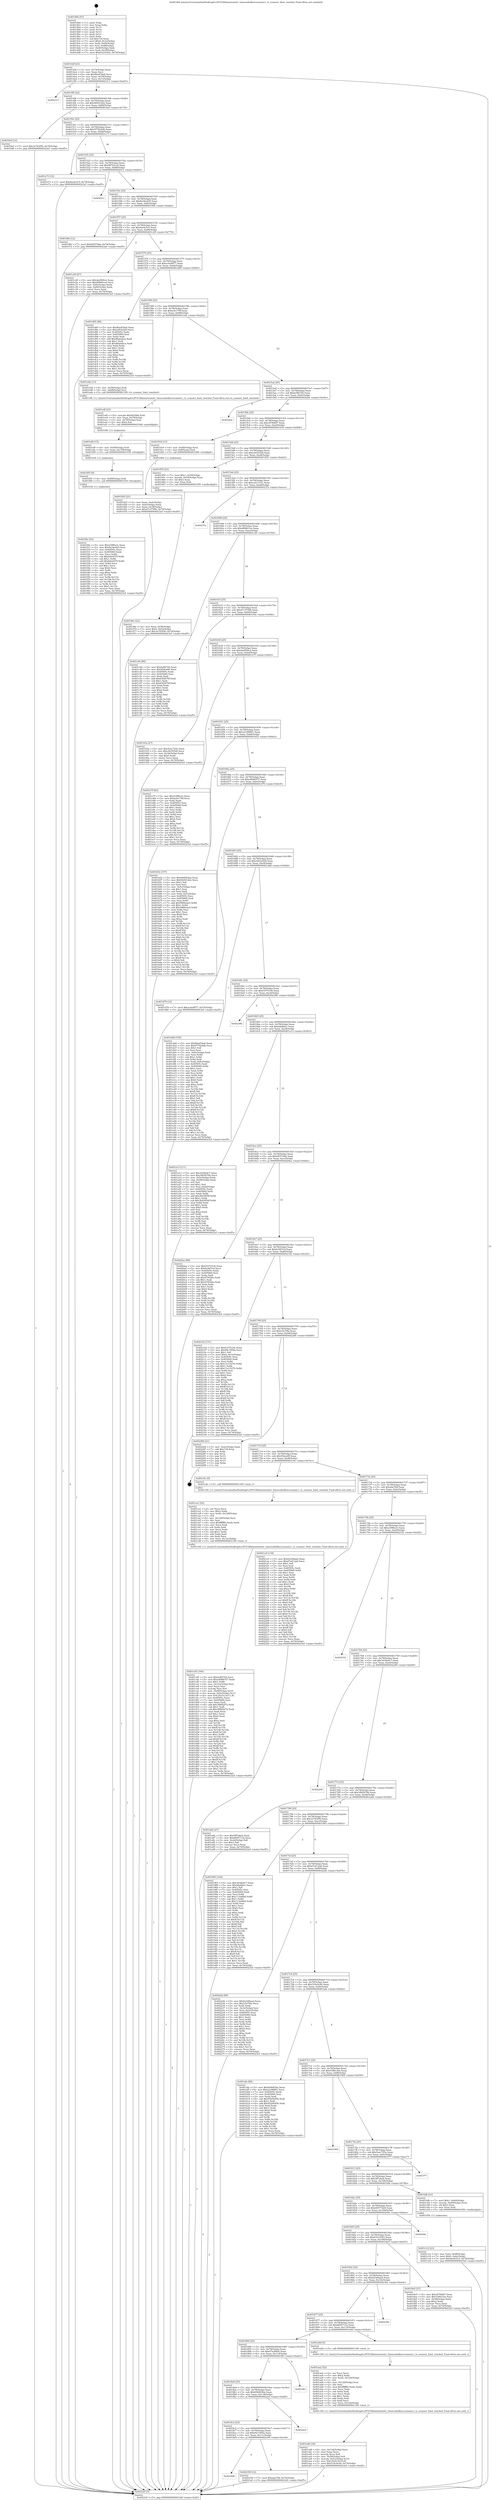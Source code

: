 digraph "0x4014b0" {
  label = "0x4014b0 (/mnt/c/Users/mathe/Desktop/tcc/POCII/binaries/extr_timescaledbsrcscanner.c_ts_scanner_limit_reached_Final-ollvm.out::main(0))"
  labelloc = "t"
  node[shape=record]

  Entry [label="",width=0.3,height=0.3,shape=circle,fillcolor=black,style=filled]
  "0x4014df" [label="{
     0x4014df [23]\l
     | [instrs]\l
     &nbsp;&nbsp;0x4014df \<+3\>: mov -0x74(%rbp),%eax\l
     &nbsp;&nbsp;0x4014e2 \<+2\>: mov %eax,%ecx\l
     &nbsp;&nbsp;0x4014e4 \<+6\>: sub $0x8ba454a6,%ecx\l
     &nbsp;&nbsp;0x4014ea \<+3\>: mov %eax,-0x78(%rbp)\l
     &nbsp;&nbsp;0x4014ed \<+3\>: mov %ecx,-0x7c(%rbp)\l
     &nbsp;&nbsp;0x4014f0 \<+6\>: je 0000000000402313 \<main+0xe63\>\l
  }"]
  "0x402313" [label="{
     0x402313\l
  }", style=dashed]
  "0x4014f6" [label="{
     0x4014f6 [22]\l
     | [instrs]\l
     &nbsp;&nbsp;0x4014f6 \<+5\>: jmp 00000000004014fb \<main+0x4b\>\l
     &nbsp;&nbsp;0x4014fb \<+3\>: mov -0x78(%rbp),%eax\l
     &nbsp;&nbsp;0x4014fe \<+5\>: sub $0x944912b2,%eax\l
     &nbsp;&nbsp;0x401503 \<+3\>: mov %eax,-0x80(%rbp)\l
     &nbsp;&nbsp;0x401506 \<+6\>: je 0000000000401bef \<main+0x73f\>\l
  }"]
  Exit [label="",width=0.3,height=0.3,shape=circle,fillcolor=black,style=filled,peripheries=2]
  "0x401bef" [label="{
     0x401bef [12]\l
     | [instrs]\l
     &nbsp;&nbsp;0x401bef \<+7\>: movl $0x3e783f56,-0x74(%rbp)\l
     &nbsp;&nbsp;0x401bf6 \<+5\>: jmp 00000000004023a5 \<main+0xef5\>\l
  }"]
  "0x40150c" [label="{
     0x40150c [25]\l
     | [instrs]\l
     &nbsp;&nbsp;0x40150c \<+5\>: jmp 0000000000401511 \<main+0x61\>\l
     &nbsp;&nbsp;0x401511 \<+3\>: mov -0x78(%rbp),%eax\l
     &nbsp;&nbsp;0x401514 \<+5\>: sub $0x977624db,%eax\l
     &nbsp;&nbsp;0x401519 \<+6\>: mov %eax,-0x84(%rbp)\l
     &nbsp;&nbsp;0x40151f \<+6\>: je 0000000000401e73 \<main+0x9c3\>\l
  }"]
  "0x4018db" [label="{
     0x4018db\l
  }", style=dashed]
  "0x401e73" [label="{
     0x401e73 [12]\l
     | [instrs]\l
     &nbsp;&nbsp;0x401e73 \<+7\>: movl $0x9ac8c5c5,-0x74(%rbp)\l
     &nbsp;&nbsp;0x401e7a \<+5\>: jmp 00000000004023a5 \<main+0xef5\>\l
  }"]
  "0x401525" [label="{
     0x401525 [25]\l
     | [instrs]\l
     &nbsp;&nbsp;0x401525 \<+5\>: jmp 000000000040152a \<main+0x7a\>\l
     &nbsp;&nbsp;0x40152a \<+3\>: mov -0x78(%rbp),%eax\l
     &nbsp;&nbsp;0x40152d \<+5\>: sub $0x98742cc9,%eax\l
     &nbsp;&nbsp;0x401532 \<+6\>: mov %eax,-0x88(%rbp)\l
     &nbsp;&nbsp;0x401538 \<+6\>: je 0000000000402013 \<main+0xb63\>\l
  }"]
  "0x402199" [label="{
     0x402199 [12]\l
     | [instrs]\l
     &nbsp;&nbsp;0x402199 \<+7\>: movl $0xaba7f4f,-0x74(%rbp)\l
     &nbsp;&nbsp;0x4021a0 \<+5\>: jmp 00000000004023a5 \<main+0xef5\>\l
  }"]
  "0x402013" [label="{
     0x402013\l
  }", style=dashed]
  "0x40153e" [label="{
     0x40153e [25]\l
     | [instrs]\l
     &nbsp;&nbsp;0x40153e \<+5\>: jmp 0000000000401543 \<main+0x93\>\l
     &nbsp;&nbsp;0x401543 \<+3\>: mov -0x78(%rbp),%eax\l
     &nbsp;&nbsp;0x401546 \<+5\>: sub $0x9a34e425,%eax\l
     &nbsp;&nbsp;0x40154b \<+6\>: mov %eax,-0x8c(%rbp)\l
     &nbsp;&nbsp;0x401551 \<+6\>: je 0000000000401f6b \<main+0xabb\>\l
  }"]
  "0x4018c2" [label="{
     0x4018c2 [25]\l
     | [instrs]\l
     &nbsp;&nbsp;0x4018c2 \<+5\>: jmp 00000000004018c7 \<main+0x417\>\l
     &nbsp;&nbsp;0x4018c7 \<+3\>: mov -0x78(%rbp),%eax\l
     &nbsp;&nbsp;0x4018ca \<+5\>: sub $0x69c7d56a,%eax\l
     &nbsp;&nbsp;0x4018cf \<+6\>: mov %eax,-0x11c(%rbp)\l
     &nbsp;&nbsp;0x4018d5 \<+6\>: je 0000000000402199 \<main+0xce9\>\l
  }"]
  "0x401f6b" [label="{
     0x401f6b [12]\l
     | [instrs]\l
     &nbsp;&nbsp;0x401f6b \<+7\>: movl $0xfd257dda,-0x74(%rbp)\l
     &nbsp;&nbsp;0x401f72 \<+5\>: jmp 00000000004023a5 \<main+0xef5\>\l
  }"]
  "0x401557" [label="{
     0x401557 [25]\l
     | [instrs]\l
     &nbsp;&nbsp;0x401557 \<+5\>: jmp 000000000040155c \<main+0xac\>\l
     &nbsp;&nbsp;0x40155c \<+3\>: mov -0x78(%rbp),%eax\l
     &nbsp;&nbsp;0x40155f \<+5\>: sub $0x9ac8c5c5,%eax\l
     &nbsp;&nbsp;0x401564 \<+6\>: mov %eax,-0x90(%rbp)\l
     &nbsp;&nbsp;0x40156a \<+6\>: je 0000000000401c29 \<main+0x779\>\l
  }"]
  "0x4022a5" [label="{
     0x4022a5\l
  }", style=dashed]
  "0x401c29" [label="{
     0x401c29 [27]\l
     | [instrs]\l
     &nbsp;&nbsp;0x401c29 \<+5\>: mov $0xdad569c2,%eax\l
     &nbsp;&nbsp;0x401c2e \<+5\>: mov $0xd69661ee,%ecx\l
     &nbsp;&nbsp;0x401c33 \<+3\>: mov -0x6c(%rbp),%edx\l
     &nbsp;&nbsp;0x401c36 \<+3\>: cmp -0x60(%rbp),%edx\l
     &nbsp;&nbsp;0x401c39 \<+3\>: cmovl %ecx,%eax\l
     &nbsp;&nbsp;0x401c3c \<+3\>: mov %eax,-0x74(%rbp)\l
     &nbsp;&nbsp;0x401c3f \<+5\>: jmp 00000000004023a5 \<main+0xef5\>\l
  }"]
  "0x401570" [label="{
     0x401570 [25]\l
     | [instrs]\l
     &nbsp;&nbsp;0x401570 \<+5\>: jmp 0000000000401575 \<main+0xc5\>\l
     &nbsp;&nbsp;0x401575 \<+3\>: mov -0x78(%rbp),%eax\l
     &nbsp;&nbsp;0x401578 \<+5\>: sub $0xac4a9977,%eax\l
     &nbsp;&nbsp;0x40157d \<+6\>: mov %eax,-0x94(%rbp)\l
     &nbsp;&nbsp;0x401583 \<+6\>: je 0000000000401d85 \<main+0x8d5\>\l
  }"]
  "0x4018a9" [label="{
     0x4018a9 [25]\l
     | [instrs]\l
     &nbsp;&nbsp;0x4018a9 \<+5\>: jmp 00000000004018ae \<main+0x3fe\>\l
     &nbsp;&nbsp;0x4018ae \<+3\>: mov -0x78(%rbp),%eax\l
     &nbsp;&nbsp;0x4018b1 \<+5\>: sub $0x694083ba,%eax\l
     &nbsp;&nbsp;0x4018b6 \<+6\>: mov %eax,-0x118(%rbp)\l
     &nbsp;&nbsp;0x4018bc \<+6\>: je 00000000004022a5 \<main+0xdf5\>\l
  }"]
  "0x401d85" [label="{
     0x401d85 [88]\l
     | [instrs]\l
     &nbsp;&nbsp;0x401d85 \<+5\>: mov $0x8ba454a6,%eax\l
     &nbsp;&nbsp;0x401d8a \<+5\>: mov $0xe943a529,%ecx\l
     &nbsp;&nbsp;0x401d8f \<+7\>: mov 0x40505c,%edx\l
     &nbsp;&nbsp;0x401d96 \<+7\>: mov 0x405060,%esi\l
     &nbsp;&nbsp;0x401d9d \<+2\>: mov %edx,%edi\l
     &nbsp;&nbsp;0x401d9f \<+6\>: add $0x86ababca,%edi\l
     &nbsp;&nbsp;0x401da5 \<+3\>: sub $0x1,%edi\l
     &nbsp;&nbsp;0x401da8 \<+6\>: sub $0x86ababca,%edi\l
     &nbsp;&nbsp;0x401dae \<+3\>: imul %edi,%edx\l
     &nbsp;&nbsp;0x401db1 \<+3\>: and $0x1,%edx\l
     &nbsp;&nbsp;0x401db4 \<+3\>: cmp $0x0,%edx\l
     &nbsp;&nbsp;0x401db7 \<+4\>: sete %r8b\l
     &nbsp;&nbsp;0x401dbb \<+3\>: cmp $0xa,%esi\l
     &nbsp;&nbsp;0x401dbe \<+4\>: setl %r9b\l
     &nbsp;&nbsp;0x401dc2 \<+3\>: mov %r8b,%r10b\l
     &nbsp;&nbsp;0x401dc5 \<+3\>: and %r9b,%r10b\l
     &nbsp;&nbsp;0x401dc8 \<+3\>: xor %r9b,%r8b\l
     &nbsp;&nbsp;0x401dcb \<+3\>: or %r8b,%r10b\l
     &nbsp;&nbsp;0x401dce \<+4\>: test $0x1,%r10b\l
     &nbsp;&nbsp;0x401dd2 \<+3\>: cmovne %ecx,%eax\l
     &nbsp;&nbsp;0x401dd5 \<+3\>: mov %eax,-0x74(%rbp)\l
     &nbsp;&nbsp;0x401dd8 \<+5\>: jmp 00000000004023a5 \<main+0xef5\>\l
  }"]
  "0x401589" [label="{
     0x401589 [25]\l
     | [instrs]\l
     &nbsp;&nbsp;0x401589 \<+5\>: jmp 000000000040158e \<main+0xde\>\l
     &nbsp;&nbsp;0x40158e \<+3\>: mov -0x78(%rbp),%eax\l
     &nbsp;&nbsp;0x401591 \<+5\>: sub $0xacfe178f,%eax\l
     &nbsp;&nbsp;0x401596 \<+6\>: mov %eax,-0x98(%rbp)\l
     &nbsp;&nbsp;0x40159c \<+6\>: je 0000000000401ed2 \<main+0xa22\>\l
  }"]
  "0x401f83" [label="{
     0x401f83\l
  }", style=dashed]
  "0x401ed2" [label="{
     0x401ed2 [13]\l
     | [instrs]\l
     &nbsp;&nbsp;0x401ed2 \<+4\>: mov -0x58(%rbp),%rdi\l
     &nbsp;&nbsp;0x401ed6 \<+4\>: mov -0x68(%rbp),%rsi\l
     &nbsp;&nbsp;0x401eda \<+5\>: call 00000000004013f0 \<ts_scanner_limit_reached\>\l
     | [calls]\l
     &nbsp;&nbsp;0x4013f0 \{1\} (/mnt/c/Users/mathe/Desktop/tcc/POCII/binaries/extr_timescaledbsrcscanner.c_ts_scanner_limit_reached_Final-ollvm.out::ts_scanner_limit_reached)\l
  }"]
  "0x4015a2" [label="{
     0x4015a2 [25]\l
     | [instrs]\l
     &nbsp;&nbsp;0x4015a2 \<+5\>: jmp 00000000004015a7 \<main+0xf7\>\l
     &nbsp;&nbsp;0x4015a7 \<+3\>: mov -0x78(%rbp),%eax\l
     &nbsp;&nbsp;0x4015aa \<+5\>: sub $0xbcff2744,%eax\l
     &nbsp;&nbsp;0x4015af \<+6\>: mov %eax,-0x9c(%rbp)\l
     &nbsp;&nbsp;0x4015b5 \<+6\>: je 00000000004022be \<main+0xe0e\>\l
  }"]
  "0x401f0e" [label="{
     0x401f0e [93]\l
     | [instrs]\l
     &nbsp;&nbsp;0x401f0e \<+5\>: mov $0x239f6a3c,%eax\l
     &nbsp;&nbsp;0x401f13 \<+5\>: mov $0x9a34e425,%esi\l
     &nbsp;&nbsp;0x401f18 \<+7\>: mov 0x40505c,%ecx\l
     &nbsp;&nbsp;0x401f1f \<+7\>: mov 0x405060,%edx\l
     &nbsp;&nbsp;0x401f26 \<+3\>: mov %ecx,%r8d\l
     &nbsp;&nbsp;0x401f29 \<+7\>: sub $0xfe6e057f,%r8d\l
     &nbsp;&nbsp;0x401f30 \<+4\>: sub $0x1,%r8d\l
     &nbsp;&nbsp;0x401f34 \<+7\>: add $0xfe6e057f,%r8d\l
     &nbsp;&nbsp;0x401f3b \<+4\>: imul %r8d,%ecx\l
     &nbsp;&nbsp;0x401f3f \<+3\>: and $0x1,%ecx\l
     &nbsp;&nbsp;0x401f42 \<+3\>: cmp $0x0,%ecx\l
     &nbsp;&nbsp;0x401f45 \<+4\>: sete %r9b\l
     &nbsp;&nbsp;0x401f49 \<+3\>: cmp $0xa,%edx\l
     &nbsp;&nbsp;0x401f4c \<+4\>: setl %r10b\l
     &nbsp;&nbsp;0x401f50 \<+3\>: mov %r9b,%r11b\l
     &nbsp;&nbsp;0x401f53 \<+3\>: and %r10b,%r11b\l
     &nbsp;&nbsp;0x401f56 \<+3\>: xor %r10b,%r9b\l
     &nbsp;&nbsp;0x401f59 \<+3\>: or %r9b,%r11b\l
     &nbsp;&nbsp;0x401f5c \<+4\>: test $0x1,%r11b\l
     &nbsp;&nbsp;0x401f60 \<+3\>: cmovne %esi,%eax\l
     &nbsp;&nbsp;0x401f63 \<+3\>: mov %eax,-0x74(%rbp)\l
     &nbsp;&nbsp;0x401f66 \<+5\>: jmp 00000000004023a5 \<main+0xef5\>\l
  }"]
  "0x4022be" [label="{
     0x4022be\l
  }", style=dashed]
  "0x4015bb" [label="{
     0x4015bb [25]\l
     | [instrs]\l
     &nbsp;&nbsp;0x4015bb \<+5\>: jmp 00000000004015c0 \<main+0x110\>\l
     &nbsp;&nbsp;0x4015c0 \<+3\>: mov -0x78(%rbp),%eax\l
     &nbsp;&nbsp;0x4015c3 \<+5\>: sub $0xc8784fd7,%eax\l
     &nbsp;&nbsp;0x4015c8 \<+6\>: mov %eax,-0xa0(%rbp)\l
     &nbsp;&nbsp;0x4015ce \<+6\>: je 0000000000401918 \<main+0x468\>\l
  }"]
  "0x401f05" [label="{
     0x401f05 [9]\l
     | [instrs]\l
     &nbsp;&nbsp;0x401f05 \<+4\>: mov -0x68(%rbp),%rdi\l
     &nbsp;&nbsp;0x401f09 \<+5\>: call 0000000000401030 \<free@plt\>\l
     | [calls]\l
     &nbsp;&nbsp;0x401030 \{1\} (unknown)\l
  }"]
  "0x401918" [label="{
     0x401918 [13]\l
     | [instrs]\l
     &nbsp;&nbsp;0x401918 \<+4\>: mov -0x48(%rbp),%rax\l
     &nbsp;&nbsp;0x40191c \<+4\>: mov 0x8(%rax),%rdi\l
     &nbsp;&nbsp;0x401920 \<+5\>: call 0000000000401060 \<atoi@plt\>\l
     | [calls]\l
     &nbsp;&nbsp;0x401060 \{1\} (unknown)\l
  }"]
  "0x4015d4" [label="{
     0x4015d4 [25]\l
     | [instrs]\l
     &nbsp;&nbsp;0x4015d4 \<+5\>: jmp 00000000004015d9 \<main+0x129\>\l
     &nbsp;&nbsp;0x4015d9 \<+3\>: mov -0x78(%rbp),%eax\l
     &nbsp;&nbsp;0x4015dc \<+5\>: sub $0xc9e55528,%eax\l
     &nbsp;&nbsp;0x4015e1 \<+6\>: mov %eax,-0xa4(%rbp)\l
     &nbsp;&nbsp;0x4015e7 \<+6\>: je 0000000000401955 \<main+0x4a5\>\l
  }"]
  "0x401ef6" [label="{
     0x401ef6 [15]\l
     | [instrs]\l
     &nbsp;&nbsp;0x401ef6 \<+4\>: mov -0x58(%rbp),%rdi\l
     &nbsp;&nbsp;0x401efa \<+6\>: mov %eax,-0x130(%rbp)\l
     &nbsp;&nbsp;0x401f00 \<+5\>: call 0000000000401030 \<free@plt\>\l
     | [calls]\l
     &nbsp;&nbsp;0x401030 \{1\} (unknown)\l
  }"]
  "0x401955" [label="{
     0x401955 [23]\l
     | [instrs]\l
     &nbsp;&nbsp;0x401955 \<+7\>: movl $0x1,-0x50(%rbp)\l
     &nbsp;&nbsp;0x40195c \<+4\>: movslq -0x50(%rbp),%rax\l
     &nbsp;&nbsp;0x401960 \<+4\>: shl $0x3,%rax\l
     &nbsp;&nbsp;0x401964 \<+3\>: mov %rax,%rdi\l
     &nbsp;&nbsp;0x401967 \<+5\>: call 0000000000401050 \<malloc@plt\>\l
     | [calls]\l
     &nbsp;&nbsp;0x401050 \{1\} (unknown)\l
  }"]
  "0x4015ed" [label="{
     0x4015ed [25]\l
     | [instrs]\l
     &nbsp;&nbsp;0x4015ed \<+5\>: jmp 00000000004015f2 \<main+0x142\>\l
     &nbsp;&nbsp;0x4015f2 \<+3\>: mov -0x78(%rbp),%eax\l
     &nbsp;&nbsp;0x4015f5 \<+5\>: sub $0xca413121,%eax\l
     &nbsp;&nbsp;0x4015fa \<+6\>: mov %eax,-0xa8(%rbp)\l
     &nbsp;&nbsp;0x401600 \<+6\>: je 000000000040237a \<main+0xeca\>\l
  }"]
  "0x401edf" [label="{
     0x401edf [23]\l
     | [instrs]\l
     &nbsp;&nbsp;0x401edf \<+10\>: movabs $0x4030b6,%rdi\l
     &nbsp;&nbsp;0x401ee9 \<+3\>: mov %eax,-0x70(%rbp)\l
     &nbsp;&nbsp;0x401eec \<+3\>: mov -0x70(%rbp),%esi\l
     &nbsp;&nbsp;0x401eef \<+2\>: mov $0x0,%al\l
     &nbsp;&nbsp;0x401ef1 \<+5\>: call 0000000000401040 \<printf@plt\>\l
     | [calls]\l
     &nbsp;&nbsp;0x401040 \{1\} (unknown)\l
  }"]
  "0x40237a" [label="{
     0x40237a\l
  }", style=dashed]
  "0x401606" [label="{
     0x401606 [25]\l
     | [instrs]\l
     &nbsp;&nbsp;0x401606 \<+5\>: jmp 000000000040160b \<main+0x15b\>\l
     &nbsp;&nbsp;0x40160b \<+3\>: mov -0x78(%rbp),%eax\l
     &nbsp;&nbsp;0x40160e \<+5\>: sub $0xd69661ee,%eax\l
     &nbsp;&nbsp;0x401613 \<+6\>: mov %eax,-0xac(%rbp)\l
     &nbsp;&nbsp;0x401619 \<+6\>: je 0000000000401c44 \<main+0x794\>\l
  }"]
  "0x401cd5" [label="{
     0x401cd5 [164]\l
     | [instrs]\l
     &nbsp;&nbsp;0x401cd5 \<+5\>: mov $0xbcff2744,%ecx\l
     &nbsp;&nbsp;0x401cda \<+5\>: mov $0xe4b88357,%edx\l
     &nbsp;&nbsp;0x401cdf \<+3\>: mov $0x1,%r8b\l
     &nbsp;&nbsp;0x401ce2 \<+6\>: mov -0x12c(%rbp),%esi\l
     &nbsp;&nbsp;0x401ce8 \<+3\>: imul %eax,%esi\l
     &nbsp;&nbsp;0x401ceb \<+3\>: movslq %esi,%r9\l
     &nbsp;&nbsp;0x401cee \<+4\>: mov -0x68(%rbp),%r10\l
     &nbsp;&nbsp;0x401cf2 \<+4\>: movslq -0x6c(%rbp),%r11\l
     &nbsp;&nbsp;0x401cf6 \<+4\>: mov %r9,(%r10,%r11,8)\l
     &nbsp;&nbsp;0x401cfa \<+7\>: mov 0x40505c,%eax\l
     &nbsp;&nbsp;0x401d01 \<+7\>: mov 0x405060,%esi\l
     &nbsp;&nbsp;0x401d08 \<+2\>: mov %eax,%edi\l
     &nbsp;&nbsp;0x401d0a \<+6\>: add $0x39802d72,%edi\l
     &nbsp;&nbsp;0x401d10 \<+3\>: sub $0x1,%edi\l
     &nbsp;&nbsp;0x401d13 \<+6\>: sub $0x39802d72,%edi\l
     &nbsp;&nbsp;0x401d19 \<+3\>: imul %edi,%eax\l
     &nbsp;&nbsp;0x401d1c \<+3\>: and $0x1,%eax\l
     &nbsp;&nbsp;0x401d1f \<+3\>: cmp $0x0,%eax\l
     &nbsp;&nbsp;0x401d22 \<+3\>: sete %bl\l
     &nbsp;&nbsp;0x401d25 \<+3\>: cmp $0xa,%esi\l
     &nbsp;&nbsp;0x401d28 \<+4\>: setl %r14b\l
     &nbsp;&nbsp;0x401d2c \<+3\>: mov %bl,%r15b\l
     &nbsp;&nbsp;0x401d2f \<+4\>: xor $0xff,%r15b\l
     &nbsp;&nbsp;0x401d33 \<+3\>: mov %r14b,%r12b\l
     &nbsp;&nbsp;0x401d36 \<+4\>: xor $0xff,%r12b\l
     &nbsp;&nbsp;0x401d3a \<+4\>: xor $0x1,%r8b\l
     &nbsp;&nbsp;0x401d3e \<+3\>: mov %r15b,%r13b\l
     &nbsp;&nbsp;0x401d41 \<+4\>: and $0xff,%r13b\l
     &nbsp;&nbsp;0x401d45 \<+3\>: and %r8b,%bl\l
     &nbsp;&nbsp;0x401d48 \<+3\>: mov %r12b,%al\l
     &nbsp;&nbsp;0x401d4b \<+2\>: and $0xff,%al\l
     &nbsp;&nbsp;0x401d4d \<+3\>: and %r8b,%r14b\l
     &nbsp;&nbsp;0x401d50 \<+3\>: or %bl,%r13b\l
     &nbsp;&nbsp;0x401d53 \<+3\>: or %r14b,%al\l
     &nbsp;&nbsp;0x401d56 \<+3\>: xor %al,%r13b\l
     &nbsp;&nbsp;0x401d59 \<+3\>: or %r12b,%r15b\l
     &nbsp;&nbsp;0x401d5c \<+4\>: xor $0xff,%r15b\l
     &nbsp;&nbsp;0x401d60 \<+4\>: or $0x1,%r8b\l
     &nbsp;&nbsp;0x401d64 \<+3\>: and %r8b,%r15b\l
     &nbsp;&nbsp;0x401d67 \<+3\>: or %r15b,%r13b\l
     &nbsp;&nbsp;0x401d6a \<+4\>: test $0x1,%r13b\l
     &nbsp;&nbsp;0x401d6e \<+3\>: cmovne %edx,%ecx\l
     &nbsp;&nbsp;0x401d71 \<+3\>: mov %ecx,-0x74(%rbp)\l
     &nbsp;&nbsp;0x401d74 \<+5\>: jmp 00000000004023a5 \<main+0xef5\>\l
  }"]
  "0x401c44" [label="{
     0x401c44 [88]\l
     | [instrs]\l
     &nbsp;&nbsp;0x401c44 \<+5\>: mov $0xbcff2744,%eax\l
     &nbsp;&nbsp;0x401c49 \<+5\>: mov $0x95dca90,%ecx\l
     &nbsp;&nbsp;0x401c4e \<+7\>: mov 0x40505c,%edx\l
     &nbsp;&nbsp;0x401c55 \<+7\>: mov 0x405060,%esi\l
     &nbsp;&nbsp;0x401c5c \<+2\>: mov %edx,%edi\l
     &nbsp;&nbsp;0x401c5e \<+6\>: add $0x63f2870f,%edi\l
     &nbsp;&nbsp;0x401c64 \<+3\>: sub $0x1,%edi\l
     &nbsp;&nbsp;0x401c67 \<+6\>: sub $0x63f2870f,%edi\l
     &nbsp;&nbsp;0x401c6d \<+3\>: imul %edi,%edx\l
     &nbsp;&nbsp;0x401c70 \<+3\>: and $0x1,%edx\l
     &nbsp;&nbsp;0x401c73 \<+3\>: cmp $0x0,%edx\l
     &nbsp;&nbsp;0x401c76 \<+4\>: sete %r8b\l
     &nbsp;&nbsp;0x401c7a \<+3\>: cmp $0xa,%esi\l
     &nbsp;&nbsp;0x401c7d \<+4\>: setl %r9b\l
     &nbsp;&nbsp;0x401c81 \<+3\>: mov %r8b,%r10b\l
     &nbsp;&nbsp;0x401c84 \<+3\>: and %r9b,%r10b\l
     &nbsp;&nbsp;0x401c87 \<+3\>: xor %r9b,%r8b\l
     &nbsp;&nbsp;0x401c8a \<+3\>: or %r8b,%r10b\l
     &nbsp;&nbsp;0x401c8d \<+4\>: test $0x1,%r10b\l
     &nbsp;&nbsp;0x401c91 \<+3\>: cmovne %ecx,%eax\l
     &nbsp;&nbsp;0x401c94 \<+3\>: mov %eax,-0x74(%rbp)\l
     &nbsp;&nbsp;0x401c97 \<+5\>: jmp 00000000004023a5 \<main+0xef5\>\l
  }"]
  "0x40161f" [label="{
     0x40161f [25]\l
     | [instrs]\l
     &nbsp;&nbsp;0x40161f \<+5\>: jmp 0000000000401624 \<main+0x174\>\l
     &nbsp;&nbsp;0x401624 \<+3\>: mov -0x78(%rbp),%eax\l
     &nbsp;&nbsp;0x401627 \<+5\>: sub $0xd7c37586,%eax\l
     &nbsp;&nbsp;0x40162c \<+6\>: mov %eax,-0xb0(%rbp)\l
     &nbsp;&nbsp;0x401632 \<+6\>: je 000000000040193a \<main+0x48a\>\l
  }"]
  "0x401ca1" [label="{
     0x401ca1 [52]\l
     | [instrs]\l
     &nbsp;&nbsp;0x401ca1 \<+2\>: xor %ecx,%ecx\l
     &nbsp;&nbsp;0x401ca3 \<+5\>: mov $0x2,%edx\l
     &nbsp;&nbsp;0x401ca8 \<+6\>: mov %edx,-0x128(%rbp)\l
     &nbsp;&nbsp;0x401cae \<+1\>: cltd\l
     &nbsp;&nbsp;0x401caf \<+6\>: mov -0x128(%rbp),%esi\l
     &nbsp;&nbsp;0x401cb5 \<+2\>: idiv %esi\l
     &nbsp;&nbsp;0x401cb7 \<+6\>: imul $0xfffffffe,%edx,%edx\l
     &nbsp;&nbsp;0x401cbd \<+2\>: mov %ecx,%edi\l
     &nbsp;&nbsp;0x401cbf \<+2\>: sub %edx,%edi\l
     &nbsp;&nbsp;0x401cc1 \<+2\>: mov %ecx,%edx\l
     &nbsp;&nbsp;0x401cc3 \<+3\>: sub $0x1,%edx\l
     &nbsp;&nbsp;0x401cc6 \<+2\>: add %edx,%edi\l
     &nbsp;&nbsp;0x401cc8 \<+2\>: sub %edi,%ecx\l
     &nbsp;&nbsp;0x401cca \<+6\>: mov %ecx,-0x12c(%rbp)\l
     &nbsp;&nbsp;0x401cd0 \<+5\>: call 0000000000401160 \<next_i\>\l
     | [calls]\l
     &nbsp;&nbsp;0x401160 \{1\} (/mnt/c/Users/mathe/Desktop/tcc/POCII/binaries/extr_timescaledbsrcscanner.c_ts_scanner_limit_reached_Final-ollvm.out::next_i)\l
  }"]
  "0x40193a" [label="{
     0x40193a [27]\l
     | [instrs]\l
     &nbsp;&nbsp;0x40193a \<+5\>: mov $0x5eec725e,%eax\l
     &nbsp;&nbsp;0x40193f \<+5\>: mov $0xc9e55528,%ecx\l
     &nbsp;&nbsp;0x401944 \<+3\>: mov -0x34(%rbp),%edx\l
     &nbsp;&nbsp;0x401947 \<+3\>: cmp $0x0,%edx\l
     &nbsp;&nbsp;0x40194a \<+3\>: cmove %ecx,%eax\l
     &nbsp;&nbsp;0x40194d \<+3\>: mov %eax,-0x74(%rbp)\l
     &nbsp;&nbsp;0x401950 \<+5\>: jmp 00000000004023a5 \<main+0xef5\>\l
  }"]
  "0x401638" [label="{
     0x401638 [25]\l
     | [instrs]\l
     &nbsp;&nbsp;0x401638 \<+5\>: jmp 000000000040163d \<main+0x18d\>\l
     &nbsp;&nbsp;0x40163d \<+3\>: mov -0x78(%rbp),%eax\l
     &nbsp;&nbsp;0x401640 \<+5\>: sub $0xdad569c2,%eax\l
     &nbsp;&nbsp;0x401645 \<+6\>: mov %eax,-0xb4(%rbp)\l
     &nbsp;&nbsp;0x40164b \<+6\>: je 0000000000401e7f \<main+0x9cf\>\l
  }"]
  "0x401c12" [label="{
     0x401c12 [23]\l
     | [instrs]\l
     &nbsp;&nbsp;0x401c12 \<+4\>: mov %rax,-0x68(%rbp)\l
     &nbsp;&nbsp;0x401c16 \<+7\>: movl $0x0,-0x6c(%rbp)\l
     &nbsp;&nbsp;0x401c1d \<+7\>: movl $0x9ac8c5c5,-0x74(%rbp)\l
     &nbsp;&nbsp;0x401c24 \<+5\>: jmp 00000000004023a5 \<main+0xef5\>\l
  }"]
  "0x401e7f" [label="{
     0x401e7f [83]\l
     | [instrs]\l
     &nbsp;&nbsp;0x401e7f \<+5\>: mov $0x239f6a3c,%eax\l
     &nbsp;&nbsp;0x401e84 \<+5\>: mov $0xacfe178f,%ecx\l
     &nbsp;&nbsp;0x401e89 \<+2\>: xor %edx,%edx\l
     &nbsp;&nbsp;0x401e8b \<+7\>: mov 0x40505c,%esi\l
     &nbsp;&nbsp;0x401e92 \<+7\>: mov 0x405060,%edi\l
     &nbsp;&nbsp;0x401e99 \<+3\>: sub $0x1,%edx\l
     &nbsp;&nbsp;0x401e9c \<+3\>: mov %esi,%r8d\l
     &nbsp;&nbsp;0x401e9f \<+3\>: add %edx,%r8d\l
     &nbsp;&nbsp;0x401ea2 \<+4\>: imul %r8d,%esi\l
     &nbsp;&nbsp;0x401ea6 \<+3\>: and $0x1,%esi\l
     &nbsp;&nbsp;0x401ea9 \<+3\>: cmp $0x0,%esi\l
     &nbsp;&nbsp;0x401eac \<+4\>: sete %r9b\l
     &nbsp;&nbsp;0x401eb0 \<+3\>: cmp $0xa,%edi\l
     &nbsp;&nbsp;0x401eb3 \<+4\>: setl %r10b\l
     &nbsp;&nbsp;0x401eb7 \<+3\>: mov %r9b,%r11b\l
     &nbsp;&nbsp;0x401eba \<+3\>: and %r10b,%r11b\l
     &nbsp;&nbsp;0x401ebd \<+3\>: xor %r10b,%r9b\l
     &nbsp;&nbsp;0x401ec0 \<+3\>: or %r9b,%r11b\l
     &nbsp;&nbsp;0x401ec3 \<+4\>: test $0x1,%r11b\l
     &nbsp;&nbsp;0x401ec7 \<+3\>: cmovne %ecx,%eax\l
     &nbsp;&nbsp;0x401eca \<+3\>: mov %eax,-0x74(%rbp)\l
     &nbsp;&nbsp;0x401ecd \<+5\>: jmp 00000000004023a5 \<main+0xef5\>\l
  }"]
  "0x401651" [label="{
     0x401651 [25]\l
     | [instrs]\l
     &nbsp;&nbsp;0x401651 \<+5\>: jmp 0000000000401656 \<main+0x1a6\>\l
     &nbsp;&nbsp;0x401656 \<+3\>: mov -0x78(%rbp),%eax\l
     &nbsp;&nbsp;0x401659 \<+5\>: sub $0xe2188801,%eax\l
     &nbsp;&nbsp;0x40165e \<+6\>: mov %eax,-0xb8(%rbp)\l
     &nbsp;&nbsp;0x401664 \<+6\>: je 0000000000401b52 \<main+0x6a2\>\l
  }"]
  "0x401ad6" [label="{
     0x401ad6 [36]\l
     | [instrs]\l
     &nbsp;&nbsp;0x401ad6 \<+6\>: mov -0x124(%rbp),%ecx\l
     &nbsp;&nbsp;0x401adc \<+3\>: imul %eax,%ecx\l
     &nbsp;&nbsp;0x401adf \<+3\>: movslq %ecx,%r8\l
     &nbsp;&nbsp;0x401ae2 \<+4\>: mov -0x58(%rbp),%r9\l
     &nbsp;&nbsp;0x401ae6 \<+4\>: movslq -0x5c(%rbp),%r10\l
     &nbsp;&nbsp;0x401aea \<+4\>: mov %r8,(%r9,%r10,8)\l
     &nbsp;&nbsp;0x401aee \<+7\>: movl $0x518c9c90,-0x74(%rbp)\l
     &nbsp;&nbsp;0x401af5 \<+5\>: jmp 00000000004023a5 \<main+0xef5\>\l
  }"]
  "0x401b52" [label="{
     0x401b52 [157]\l
     | [instrs]\l
     &nbsp;&nbsp;0x401b52 \<+5\>: mov $0x694083ba,%eax\l
     &nbsp;&nbsp;0x401b57 \<+5\>: mov $0x944912b2,%ecx\l
     &nbsp;&nbsp;0x401b5c \<+2\>: mov $0x1,%dl\l
     &nbsp;&nbsp;0x401b5e \<+2\>: xor %esi,%esi\l
     &nbsp;&nbsp;0x401b60 \<+3\>: mov -0x5c(%rbp),%edi\l
     &nbsp;&nbsp;0x401b63 \<+3\>: sub $0x1,%esi\l
     &nbsp;&nbsp;0x401b66 \<+2\>: sub %esi,%edi\l
     &nbsp;&nbsp;0x401b68 \<+3\>: mov %edi,-0x5c(%rbp)\l
     &nbsp;&nbsp;0x401b6b \<+7\>: mov 0x40505c,%esi\l
     &nbsp;&nbsp;0x401b72 \<+7\>: mov 0x405060,%edi\l
     &nbsp;&nbsp;0x401b79 \<+3\>: mov %esi,%r8d\l
     &nbsp;&nbsp;0x401b7c \<+7\>: add $0x9986eae5,%r8d\l
     &nbsp;&nbsp;0x401b83 \<+4\>: sub $0x1,%r8d\l
     &nbsp;&nbsp;0x401b87 \<+7\>: sub $0x9986eae5,%r8d\l
     &nbsp;&nbsp;0x401b8e \<+4\>: imul %r8d,%esi\l
     &nbsp;&nbsp;0x401b92 \<+3\>: and $0x1,%esi\l
     &nbsp;&nbsp;0x401b95 \<+3\>: cmp $0x0,%esi\l
     &nbsp;&nbsp;0x401b98 \<+4\>: sete %r9b\l
     &nbsp;&nbsp;0x401b9c \<+3\>: cmp $0xa,%edi\l
     &nbsp;&nbsp;0x401b9f \<+4\>: setl %r10b\l
     &nbsp;&nbsp;0x401ba3 \<+3\>: mov %r9b,%r11b\l
     &nbsp;&nbsp;0x401ba6 \<+4\>: xor $0xff,%r11b\l
     &nbsp;&nbsp;0x401baa \<+3\>: mov %r10b,%bl\l
     &nbsp;&nbsp;0x401bad \<+3\>: xor $0xff,%bl\l
     &nbsp;&nbsp;0x401bb0 \<+3\>: xor $0x0,%dl\l
     &nbsp;&nbsp;0x401bb3 \<+3\>: mov %r11b,%r14b\l
     &nbsp;&nbsp;0x401bb6 \<+4\>: and $0x0,%r14b\l
     &nbsp;&nbsp;0x401bba \<+3\>: and %dl,%r9b\l
     &nbsp;&nbsp;0x401bbd \<+3\>: mov %bl,%r15b\l
     &nbsp;&nbsp;0x401bc0 \<+4\>: and $0x0,%r15b\l
     &nbsp;&nbsp;0x401bc4 \<+3\>: and %dl,%r10b\l
     &nbsp;&nbsp;0x401bc7 \<+3\>: or %r9b,%r14b\l
     &nbsp;&nbsp;0x401bca \<+3\>: or %r10b,%r15b\l
     &nbsp;&nbsp;0x401bcd \<+3\>: xor %r15b,%r14b\l
     &nbsp;&nbsp;0x401bd0 \<+3\>: or %bl,%r11b\l
     &nbsp;&nbsp;0x401bd3 \<+4\>: xor $0xff,%r11b\l
     &nbsp;&nbsp;0x401bd7 \<+3\>: or $0x0,%dl\l
     &nbsp;&nbsp;0x401bda \<+3\>: and %dl,%r11b\l
     &nbsp;&nbsp;0x401bdd \<+3\>: or %r11b,%r14b\l
     &nbsp;&nbsp;0x401be0 \<+4\>: test $0x1,%r14b\l
     &nbsp;&nbsp;0x401be4 \<+3\>: cmovne %ecx,%eax\l
     &nbsp;&nbsp;0x401be7 \<+3\>: mov %eax,-0x74(%rbp)\l
     &nbsp;&nbsp;0x401bea \<+5\>: jmp 00000000004023a5 \<main+0xef5\>\l
  }"]
  "0x40166a" [label="{
     0x40166a [25]\l
     | [instrs]\l
     &nbsp;&nbsp;0x40166a \<+5\>: jmp 000000000040166f \<main+0x1bf\>\l
     &nbsp;&nbsp;0x40166f \<+3\>: mov -0x78(%rbp),%eax\l
     &nbsp;&nbsp;0x401672 \<+5\>: sub $0xe4b88357,%eax\l
     &nbsp;&nbsp;0x401677 \<+6\>: mov %eax,-0xbc(%rbp)\l
     &nbsp;&nbsp;0x40167d \<+6\>: je 0000000000401d79 \<main+0x8c9\>\l
  }"]
  "0x401aa2" [label="{
     0x401aa2 [52]\l
     | [instrs]\l
     &nbsp;&nbsp;0x401aa2 \<+2\>: xor %ecx,%ecx\l
     &nbsp;&nbsp;0x401aa4 \<+5\>: mov $0x2,%edx\l
     &nbsp;&nbsp;0x401aa9 \<+6\>: mov %edx,-0x120(%rbp)\l
     &nbsp;&nbsp;0x401aaf \<+1\>: cltd\l
     &nbsp;&nbsp;0x401ab0 \<+6\>: mov -0x120(%rbp),%esi\l
     &nbsp;&nbsp;0x401ab6 \<+2\>: idiv %esi\l
     &nbsp;&nbsp;0x401ab8 \<+6\>: imul $0xfffffffe,%edx,%edx\l
     &nbsp;&nbsp;0x401abe \<+2\>: mov %ecx,%edi\l
     &nbsp;&nbsp;0x401ac0 \<+2\>: sub %edx,%edi\l
     &nbsp;&nbsp;0x401ac2 \<+2\>: mov %ecx,%edx\l
     &nbsp;&nbsp;0x401ac4 \<+3\>: sub $0x1,%edx\l
     &nbsp;&nbsp;0x401ac7 \<+2\>: add %edx,%edi\l
     &nbsp;&nbsp;0x401ac9 \<+2\>: sub %edi,%ecx\l
     &nbsp;&nbsp;0x401acb \<+6\>: mov %ecx,-0x124(%rbp)\l
     &nbsp;&nbsp;0x401ad1 \<+5\>: call 0000000000401160 \<next_i\>\l
     | [calls]\l
     &nbsp;&nbsp;0x401160 \{1\} (/mnt/c/Users/mathe/Desktop/tcc/POCII/binaries/extr_timescaledbsrcscanner.c_ts_scanner_limit_reached_Final-ollvm.out::next_i)\l
  }"]
  "0x401d79" [label="{
     0x401d79 [12]\l
     | [instrs]\l
     &nbsp;&nbsp;0x401d79 \<+7\>: movl $0xac4a9977,-0x74(%rbp)\l
     &nbsp;&nbsp;0x401d80 \<+5\>: jmp 00000000004023a5 \<main+0xef5\>\l
  }"]
  "0x401683" [label="{
     0x401683 [25]\l
     | [instrs]\l
     &nbsp;&nbsp;0x401683 \<+5\>: jmp 0000000000401688 \<main+0x1d8\>\l
     &nbsp;&nbsp;0x401688 \<+3\>: mov -0x78(%rbp),%eax\l
     &nbsp;&nbsp;0x40168b \<+5\>: sub $0xe943a529,%eax\l
     &nbsp;&nbsp;0x401690 \<+6\>: mov %eax,-0xc0(%rbp)\l
     &nbsp;&nbsp;0x401696 \<+6\>: je 0000000000401ddd \<main+0x92d\>\l
  }"]
  "0x401890" [label="{
     0x401890 [25]\l
     | [instrs]\l
     &nbsp;&nbsp;0x401890 \<+5\>: jmp 0000000000401895 \<main+0x3e5\>\l
     &nbsp;&nbsp;0x401895 \<+3\>: mov -0x78(%rbp),%eax\l
     &nbsp;&nbsp;0x401898 \<+5\>: sub $0x67ac88e6,%eax\l
     &nbsp;&nbsp;0x40189d \<+6\>: mov %eax,-0x114(%rbp)\l
     &nbsp;&nbsp;0x4018a3 \<+6\>: je 0000000000401f83 \<main+0xad3\>\l
  }"]
  "0x401ddd" [label="{
     0x401ddd [150]\l
     | [instrs]\l
     &nbsp;&nbsp;0x401ddd \<+5\>: mov $0x8ba454a6,%eax\l
     &nbsp;&nbsp;0x401de2 \<+5\>: mov $0x977624db,%ecx\l
     &nbsp;&nbsp;0x401de7 \<+2\>: mov $0x1,%dl\l
     &nbsp;&nbsp;0x401de9 \<+2\>: xor %esi,%esi\l
     &nbsp;&nbsp;0x401deb \<+3\>: mov -0x6c(%rbp),%edi\l
     &nbsp;&nbsp;0x401dee \<+3\>: mov %esi,%r8d\l
     &nbsp;&nbsp;0x401df1 \<+4\>: sub $0x1,%r8d\l
     &nbsp;&nbsp;0x401df5 \<+3\>: sub %r8d,%edi\l
     &nbsp;&nbsp;0x401df8 \<+3\>: mov %edi,-0x6c(%rbp)\l
     &nbsp;&nbsp;0x401dfb \<+7\>: mov 0x40505c,%edi\l
     &nbsp;&nbsp;0x401e02 \<+8\>: mov 0x405060,%r8d\l
     &nbsp;&nbsp;0x401e0a \<+3\>: sub $0x1,%esi\l
     &nbsp;&nbsp;0x401e0d \<+3\>: mov %edi,%r9d\l
     &nbsp;&nbsp;0x401e10 \<+3\>: add %esi,%r9d\l
     &nbsp;&nbsp;0x401e13 \<+4\>: imul %r9d,%edi\l
     &nbsp;&nbsp;0x401e17 \<+3\>: and $0x1,%edi\l
     &nbsp;&nbsp;0x401e1a \<+3\>: cmp $0x0,%edi\l
     &nbsp;&nbsp;0x401e1d \<+4\>: sete %r10b\l
     &nbsp;&nbsp;0x401e21 \<+4\>: cmp $0xa,%r8d\l
     &nbsp;&nbsp;0x401e25 \<+4\>: setl %r11b\l
     &nbsp;&nbsp;0x401e29 \<+3\>: mov %r10b,%bl\l
     &nbsp;&nbsp;0x401e2c \<+3\>: xor $0xff,%bl\l
     &nbsp;&nbsp;0x401e2f \<+3\>: mov %r11b,%r14b\l
     &nbsp;&nbsp;0x401e32 \<+4\>: xor $0xff,%r14b\l
     &nbsp;&nbsp;0x401e36 \<+3\>: xor $0x1,%dl\l
     &nbsp;&nbsp;0x401e39 \<+3\>: mov %bl,%r15b\l
     &nbsp;&nbsp;0x401e3c \<+4\>: and $0xff,%r15b\l
     &nbsp;&nbsp;0x401e40 \<+3\>: and %dl,%r10b\l
     &nbsp;&nbsp;0x401e43 \<+3\>: mov %r14b,%r12b\l
     &nbsp;&nbsp;0x401e46 \<+4\>: and $0xff,%r12b\l
     &nbsp;&nbsp;0x401e4a \<+3\>: and %dl,%r11b\l
     &nbsp;&nbsp;0x401e4d \<+3\>: or %r10b,%r15b\l
     &nbsp;&nbsp;0x401e50 \<+3\>: or %r11b,%r12b\l
     &nbsp;&nbsp;0x401e53 \<+3\>: xor %r12b,%r15b\l
     &nbsp;&nbsp;0x401e56 \<+3\>: or %r14b,%bl\l
     &nbsp;&nbsp;0x401e59 \<+3\>: xor $0xff,%bl\l
     &nbsp;&nbsp;0x401e5c \<+3\>: or $0x1,%dl\l
     &nbsp;&nbsp;0x401e5f \<+2\>: and %dl,%bl\l
     &nbsp;&nbsp;0x401e61 \<+3\>: or %bl,%r15b\l
     &nbsp;&nbsp;0x401e64 \<+4\>: test $0x1,%r15b\l
     &nbsp;&nbsp;0x401e68 \<+3\>: cmovne %ecx,%eax\l
     &nbsp;&nbsp;0x401e6b \<+3\>: mov %eax,-0x74(%rbp)\l
     &nbsp;&nbsp;0x401e6e \<+5\>: jmp 00000000004023a5 \<main+0xef5\>\l
  }"]
  "0x40169c" [label="{
     0x40169c [25]\l
     | [instrs]\l
     &nbsp;&nbsp;0x40169c \<+5\>: jmp 00000000004016a1 \<main+0x1f1\>\l
     &nbsp;&nbsp;0x4016a1 \<+3\>: mov -0x78(%rbp),%eax\l
     &nbsp;&nbsp;0x4016a4 \<+5\>: sub $0xf1675336,%eax\l
     &nbsp;&nbsp;0x4016a9 \<+6\>: mov %eax,-0xc4(%rbp)\l
     &nbsp;&nbsp;0x4016af \<+6\>: je 000000000040238b \<main+0xedb\>\l
  }"]
  "0x401a9d" [label="{
     0x401a9d [5]\l
     | [instrs]\l
     &nbsp;&nbsp;0x401a9d \<+5\>: call 0000000000401160 \<next_i\>\l
     | [calls]\l
     &nbsp;&nbsp;0x401160 \{1\} (/mnt/c/Users/mathe/Desktop/tcc/POCII/binaries/extr_timescaledbsrcscanner.c_ts_scanner_limit_reached_Final-ollvm.out::next_i)\l
  }"]
  "0x40238b" [label="{
     0x40238b\l
  }", style=dashed]
  "0x4016b5" [label="{
     0x4016b5 [25]\l
     | [instrs]\l
     &nbsp;&nbsp;0x4016b5 \<+5\>: jmp 00000000004016ba \<main+0x20a\>\l
     &nbsp;&nbsp;0x4016ba \<+3\>: mov -0x78(%rbp),%eax\l
     &nbsp;&nbsp;0x4016bd \<+5\>: sub $0xfabdfde1,%eax\l
     &nbsp;&nbsp;0x4016c2 \<+6\>: mov %eax,-0xc8(%rbp)\l
     &nbsp;&nbsp;0x4016c8 \<+6\>: je 0000000000401a13 \<main+0x563\>\l
  }"]
  "0x401877" [label="{
     0x401877 [25]\l
     | [instrs]\l
     &nbsp;&nbsp;0x401877 \<+5\>: jmp 000000000040187c \<main+0x3cc\>\l
     &nbsp;&nbsp;0x40187c \<+3\>: mov -0x78(%rbp),%eax\l
     &nbsp;&nbsp;0x40187f \<+5\>: sub $0x6695713a,%eax\l
     &nbsp;&nbsp;0x401884 \<+6\>: mov %eax,-0x110(%rbp)\l
     &nbsp;&nbsp;0x40188a \<+6\>: je 0000000000401a9d \<main+0x5ed\>\l
  }"]
  "0x401a13" [label="{
     0x401a13 [111]\l
     | [instrs]\l
     &nbsp;&nbsp;0x401a13 \<+5\>: mov $0x3d38a4c7,%eax\l
     &nbsp;&nbsp;0x401a18 \<+5\>: mov $0x3db5b76b,%ecx\l
     &nbsp;&nbsp;0x401a1d \<+3\>: mov -0x5c(%rbp),%edx\l
     &nbsp;&nbsp;0x401a20 \<+3\>: cmp -0x50(%rbp),%edx\l
     &nbsp;&nbsp;0x401a23 \<+4\>: setl %sil\l
     &nbsp;&nbsp;0x401a27 \<+4\>: and $0x1,%sil\l
     &nbsp;&nbsp;0x401a2b \<+4\>: mov %sil,-0x2d(%rbp)\l
     &nbsp;&nbsp;0x401a2f \<+7\>: mov 0x40505c,%edx\l
     &nbsp;&nbsp;0x401a36 \<+7\>: mov 0x405060,%edi\l
     &nbsp;&nbsp;0x401a3d \<+3\>: mov %edx,%r8d\l
     &nbsp;&nbsp;0x401a40 \<+7\>: add $0x3bd3859f,%r8d\l
     &nbsp;&nbsp;0x401a47 \<+4\>: sub $0x1,%r8d\l
     &nbsp;&nbsp;0x401a4b \<+7\>: sub $0x3bd3859f,%r8d\l
     &nbsp;&nbsp;0x401a52 \<+4\>: imul %r8d,%edx\l
     &nbsp;&nbsp;0x401a56 \<+3\>: and $0x1,%edx\l
     &nbsp;&nbsp;0x401a59 \<+3\>: cmp $0x0,%edx\l
     &nbsp;&nbsp;0x401a5c \<+4\>: sete %sil\l
     &nbsp;&nbsp;0x401a60 \<+3\>: cmp $0xa,%edi\l
     &nbsp;&nbsp;0x401a63 \<+4\>: setl %r9b\l
     &nbsp;&nbsp;0x401a67 \<+3\>: mov %sil,%r10b\l
     &nbsp;&nbsp;0x401a6a \<+3\>: and %r9b,%r10b\l
     &nbsp;&nbsp;0x401a6d \<+3\>: xor %r9b,%sil\l
     &nbsp;&nbsp;0x401a70 \<+3\>: or %sil,%r10b\l
     &nbsp;&nbsp;0x401a73 \<+4\>: test $0x1,%r10b\l
     &nbsp;&nbsp;0x401a77 \<+3\>: cmovne %ecx,%eax\l
     &nbsp;&nbsp;0x401a7a \<+3\>: mov %eax,-0x74(%rbp)\l
     &nbsp;&nbsp;0x401a7d \<+5\>: jmp 00000000004023a5 \<main+0xef5\>\l
  }"]
  "0x4016ce" [label="{
     0x4016ce [25]\l
     | [instrs]\l
     &nbsp;&nbsp;0x4016ce \<+5\>: jmp 00000000004016d3 \<main+0x223\>\l
     &nbsp;&nbsp;0x4016d3 \<+3\>: mov -0x78(%rbp),%eax\l
     &nbsp;&nbsp;0x4016d6 \<+5\>: sub $0xfd257dda,%eax\l
     &nbsp;&nbsp;0x4016db \<+6\>: mov %eax,-0xcc(%rbp)\l
     &nbsp;&nbsp;0x4016e1 \<+6\>: je 00000000004020aa \<main+0xbfa\>\l
  }"]
  "0x40239e" [label="{
     0x40239e\l
  }", style=dashed]
  "0x4020aa" [label="{
     0x4020aa [88]\l
     | [instrs]\l
     &nbsp;&nbsp;0x4020aa \<+5\>: mov $0xf1675336,%eax\l
     &nbsp;&nbsp;0x4020af \<+5\>: mov $0xfe34f31d,%ecx\l
     &nbsp;&nbsp;0x4020b4 \<+7\>: mov 0x40505c,%edx\l
     &nbsp;&nbsp;0x4020bb \<+7\>: mov 0x405060,%esi\l
     &nbsp;&nbsp;0x4020c2 \<+2\>: mov %edx,%edi\l
     &nbsp;&nbsp;0x4020c4 \<+6\>: sub $0x470926e,%edi\l
     &nbsp;&nbsp;0x4020ca \<+3\>: sub $0x1,%edi\l
     &nbsp;&nbsp;0x4020cd \<+6\>: add $0x470926e,%edi\l
     &nbsp;&nbsp;0x4020d3 \<+3\>: imul %edi,%edx\l
     &nbsp;&nbsp;0x4020d6 \<+3\>: and $0x1,%edx\l
     &nbsp;&nbsp;0x4020d9 \<+3\>: cmp $0x0,%edx\l
     &nbsp;&nbsp;0x4020dc \<+4\>: sete %r8b\l
     &nbsp;&nbsp;0x4020e0 \<+3\>: cmp $0xa,%esi\l
     &nbsp;&nbsp;0x4020e3 \<+4\>: setl %r9b\l
     &nbsp;&nbsp;0x4020e7 \<+3\>: mov %r8b,%r10b\l
     &nbsp;&nbsp;0x4020ea \<+3\>: and %r9b,%r10b\l
     &nbsp;&nbsp;0x4020ed \<+3\>: xor %r9b,%r8b\l
     &nbsp;&nbsp;0x4020f0 \<+3\>: or %r8b,%r10b\l
     &nbsp;&nbsp;0x4020f3 \<+4\>: test $0x1,%r10b\l
     &nbsp;&nbsp;0x4020f7 \<+3\>: cmovne %ecx,%eax\l
     &nbsp;&nbsp;0x4020fa \<+3\>: mov %eax,-0x74(%rbp)\l
     &nbsp;&nbsp;0x4020fd \<+5\>: jmp 00000000004023a5 \<main+0xef5\>\l
  }"]
  "0x4016e7" [label="{
     0x4016e7 [25]\l
     | [instrs]\l
     &nbsp;&nbsp;0x4016e7 \<+5\>: jmp 00000000004016ec \<main+0x23c\>\l
     &nbsp;&nbsp;0x4016ec \<+3\>: mov -0x78(%rbp),%eax\l
     &nbsp;&nbsp;0x4016ef \<+5\>: sub $0xfe34f31d,%eax\l
     &nbsp;&nbsp;0x4016f4 \<+6\>: mov %eax,-0xd0(%rbp)\l
     &nbsp;&nbsp;0x4016fa \<+6\>: je 0000000000402102 \<main+0xc52\>\l
  }"]
  "0x40196c" [label="{
     0x40196c [23]\l
     | [instrs]\l
     &nbsp;&nbsp;0x40196c \<+4\>: mov %rax,-0x58(%rbp)\l
     &nbsp;&nbsp;0x401970 \<+7\>: movl $0x0,-0x5c(%rbp)\l
     &nbsp;&nbsp;0x401977 \<+7\>: movl $0x3e783f56,-0x74(%rbp)\l
     &nbsp;&nbsp;0x40197e \<+5\>: jmp 00000000004023a5 \<main+0xef5\>\l
  }"]
  "0x402102" [label="{
     0x402102 [151]\l
     | [instrs]\l
     &nbsp;&nbsp;0x402102 \<+5\>: mov $0xf1675336,%eax\l
     &nbsp;&nbsp;0x402107 \<+5\>: mov $0x69c7d56a,%ecx\l
     &nbsp;&nbsp;0x40210c \<+2\>: mov $0x1,%dl\l
     &nbsp;&nbsp;0x40210e \<+7\>: movl $0x0,-0x3c(%rbp)\l
     &nbsp;&nbsp;0x402115 \<+7\>: mov 0x40505c,%esi\l
     &nbsp;&nbsp;0x40211c \<+7\>: mov 0x405060,%edi\l
     &nbsp;&nbsp;0x402123 \<+3\>: mov %esi,%r8d\l
     &nbsp;&nbsp;0x402126 \<+7\>: sub $0x11e15276,%r8d\l
     &nbsp;&nbsp;0x40212d \<+4\>: sub $0x1,%r8d\l
     &nbsp;&nbsp;0x402131 \<+7\>: add $0x11e15276,%r8d\l
     &nbsp;&nbsp;0x402138 \<+4\>: imul %r8d,%esi\l
     &nbsp;&nbsp;0x40213c \<+3\>: and $0x1,%esi\l
     &nbsp;&nbsp;0x40213f \<+3\>: cmp $0x0,%esi\l
     &nbsp;&nbsp;0x402142 \<+4\>: sete %r9b\l
     &nbsp;&nbsp;0x402146 \<+3\>: cmp $0xa,%edi\l
     &nbsp;&nbsp;0x402149 \<+4\>: setl %r10b\l
     &nbsp;&nbsp;0x40214d \<+3\>: mov %r9b,%r11b\l
     &nbsp;&nbsp;0x402150 \<+4\>: xor $0xff,%r11b\l
     &nbsp;&nbsp;0x402154 \<+3\>: mov %r10b,%bl\l
     &nbsp;&nbsp;0x402157 \<+3\>: xor $0xff,%bl\l
     &nbsp;&nbsp;0x40215a \<+3\>: xor $0x1,%dl\l
     &nbsp;&nbsp;0x40215d \<+3\>: mov %r11b,%r14b\l
     &nbsp;&nbsp;0x402160 \<+4\>: and $0xff,%r14b\l
     &nbsp;&nbsp;0x402164 \<+3\>: and %dl,%r9b\l
     &nbsp;&nbsp;0x402167 \<+3\>: mov %bl,%r15b\l
     &nbsp;&nbsp;0x40216a \<+4\>: and $0xff,%r15b\l
     &nbsp;&nbsp;0x40216e \<+3\>: and %dl,%r10b\l
     &nbsp;&nbsp;0x402171 \<+3\>: or %r9b,%r14b\l
     &nbsp;&nbsp;0x402174 \<+3\>: or %r10b,%r15b\l
     &nbsp;&nbsp;0x402177 \<+3\>: xor %r15b,%r14b\l
     &nbsp;&nbsp;0x40217a \<+3\>: or %bl,%r11b\l
     &nbsp;&nbsp;0x40217d \<+4\>: xor $0xff,%r11b\l
     &nbsp;&nbsp;0x402181 \<+3\>: or $0x1,%dl\l
     &nbsp;&nbsp;0x402184 \<+3\>: and %dl,%r11b\l
     &nbsp;&nbsp;0x402187 \<+3\>: or %r11b,%r14b\l
     &nbsp;&nbsp;0x40218a \<+4\>: test $0x1,%r14b\l
     &nbsp;&nbsp;0x40218e \<+3\>: cmovne %ecx,%eax\l
     &nbsp;&nbsp;0x402191 \<+3\>: mov %eax,-0x74(%rbp)\l
     &nbsp;&nbsp;0x402194 \<+5\>: jmp 00000000004023a5 \<main+0xef5\>\l
  }"]
  "0x401700" [label="{
     0x401700 [25]\l
     | [instrs]\l
     &nbsp;&nbsp;0x401700 \<+5\>: jmp 0000000000401705 \<main+0x255\>\l
     &nbsp;&nbsp;0x401705 \<+3\>: mov -0x78(%rbp),%eax\l
     &nbsp;&nbsp;0x401708 \<+5\>: sub $0x23a79fa,%eax\l
     &nbsp;&nbsp;0x40170d \<+6\>: mov %eax,-0xd4(%rbp)\l
     &nbsp;&nbsp;0x401713 \<+6\>: je 0000000000402284 \<main+0xdd4\>\l
  }"]
  "0x401925" [label="{
     0x401925 [21]\l
     | [instrs]\l
     &nbsp;&nbsp;0x401925 \<+3\>: mov %eax,-0x4c(%rbp)\l
     &nbsp;&nbsp;0x401928 \<+3\>: mov -0x4c(%rbp),%eax\l
     &nbsp;&nbsp;0x40192b \<+3\>: mov %eax,-0x34(%rbp)\l
     &nbsp;&nbsp;0x40192e \<+7\>: movl $0xd7c37586,-0x74(%rbp)\l
     &nbsp;&nbsp;0x401935 \<+5\>: jmp 00000000004023a5 \<main+0xef5\>\l
  }"]
  "0x402284" [label="{
     0x402284 [21]\l
     | [instrs]\l
     &nbsp;&nbsp;0x402284 \<+3\>: mov -0x2c(%rbp),%eax\l
     &nbsp;&nbsp;0x402287 \<+7\>: add $0x118,%rsp\l
     &nbsp;&nbsp;0x40228e \<+1\>: pop %rbx\l
     &nbsp;&nbsp;0x40228f \<+2\>: pop %r12\l
     &nbsp;&nbsp;0x402291 \<+2\>: pop %r13\l
     &nbsp;&nbsp;0x402293 \<+2\>: pop %r14\l
     &nbsp;&nbsp;0x402295 \<+2\>: pop %r15\l
     &nbsp;&nbsp;0x402297 \<+1\>: pop %rbp\l
     &nbsp;&nbsp;0x402298 \<+1\>: ret\l
  }"]
  "0x401719" [label="{
     0x401719 [25]\l
     | [instrs]\l
     &nbsp;&nbsp;0x401719 \<+5\>: jmp 000000000040171e \<main+0x26e\>\l
     &nbsp;&nbsp;0x40171e \<+3\>: mov -0x78(%rbp),%eax\l
     &nbsp;&nbsp;0x401721 \<+5\>: sub $0x95dca90,%eax\l
     &nbsp;&nbsp;0x401726 \<+6\>: mov %eax,-0xd8(%rbp)\l
     &nbsp;&nbsp;0x40172c \<+6\>: je 0000000000401c9c \<main+0x7ec\>\l
  }"]
  "0x4014b0" [label="{
     0x4014b0 [47]\l
     | [instrs]\l
     &nbsp;&nbsp;0x4014b0 \<+1\>: push %rbp\l
     &nbsp;&nbsp;0x4014b1 \<+3\>: mov %rsp,%rbp\l
     &nbsp;&nbsp;0x4014b4 \<+2\>: push %r15\l
     &nbsp;&nbsp;0x4014b6 \<+2\>: push %r14\l
     &nbsp;&nbsp;0x4014b8 \<+2\>: push %r13\l
     &nbsp;&nbsp;0x4014ba \<+2\>: push %r12\l
     &nbsp;&nbsp;0x4014bc \<+1\>: push %rbx\l
     &nbsp;&nbsp;0x4014bd \<+7\>: sub $0x118,%rsp\l
     &nbsp;&nbsp;0x4014c4 \<+7\>: movl $0x0,-0x3c(%rbp)\l
     &nbsp;&nbsp;0x4014cb \<+3\>: mov %edi,-0x40(%rbp)\l
     &nbsp;&nbsp;0x4014ce \<+4\>: mov %rsi,-0x48(%rbp)\l
     &nbsp;&nbsp;0x4014d2 \<+3\>: mov -0x40(%rbp),%edi\l
     &nbsp;&nbsp;0x4014d5 \<+3\>: mov %edi,-0x38(%rbp)\l
     &nbsp;&nbsp;0x4014d8 \<+7\>: movl $0x61b10363,-0x74(%rbp)\l
  }"]
  "0x401c9c" [label="{
     0x401c9c [5]\l
     | [instrs]\l
     &nbsp;&nbsp;0x401c9c \<+5\>: call 0000000000401160 \<next_i\>\l
     | [calls]\l
     &nbsp;&nbsp;0x401160 \{1\} (/mnt/c/Users/mathe/Desktop/tcc/POCII/binaries/extr_timescaledbsrcscanner.c_ts_scanner_limit_reached_Final-ollvm.out::next_i)\l
  }"]
  "0x401732" [label="{
     0x401732 [25]\l
     | [instrs]\l
     &nbsp;&nbsp;0x401732 \<+5\>: jmp 0000000000401737 \<main+0x287\>\l
     &nbsp;&nbsp;0x401737 \<+3\>: mov -0x78(%rbp),%eax\l
     &nbsp;&nbsp;0x40173a \<+5\>: sub $0xaba7f4f,%eax\l
     &nbsp;&nbsp;0x40173f \<+6\>: mov %eax,-0xdc(%rbp)\l
     &nbsp;&nbsp;0x401745 \<+6\>: je 00000000004021a5 \<main+0xcf5\>\l
  }"]
  "0x4023a5" [label="{
     0x4023a5 [5]\l
     | [instrs]\l
     &nbsp;&nbsp;0x4023a5 \<+5\>: jmp 00000000004014df \<main+0x2f\>\l
  }"]
  "0x4021a5" [label="{
     0x4021a5 [134]\l
     | [instrs]\l
     &nbsp;&nbsp;0x4021a5 \<+5\>: mov $0x623d9aad,%eax\l
     &nbsp;&nbsp;0x4021aa \<+5\>: mov $0x47e412a6,%ecx\l
     &nbsp;&nbsp;0x4021af \<+2\>: mov $0x1,%dl\l
     &nbsp;&nbsp;0x4021b1 \<+2\>: xor %esi,%esi\l
     &nbsp;&nbsp;0x4021b3 \<+7\>: mov 0x40505c,%edi\l
     &nbsp;&nbsp;0x4021ba \<+8\>: mov 0x405060,%r8d\l
     &nbsp;&nbsp;0x4021c2 \<+3\>: sub $0x1,%esi\l
     &nbsp;&nbsp;0x4021c5 \<+3\>: mov %edi,%r9d\l
     &nbsp;&nbsp;0x4021c8 \<+3\>: add %esi,%r9d\l
     &nbsp;&nbsp;0x4021cb \<+4\>: imul %r9d,%edi\l
     &nbsp;&nbsp;0x4021cf \<+3\>: and $0x1,%edi\l
     &nbsp;&nbsp;0x4021d2 \<+3\>: cmp $0x0,%edi\l
     &nbsp;&nbsp;0x4021d5 \<+4\>: sete %r10b\l
     &nbsp;&nbsp;0x4021d9 \<+4\>: cmp $0xa,%r8d\l
     &nbsp;&nbsp;0x4021dd \<+4\>: setl %r11b\l
     &nbsp;&nbsp;0x4021e1 \<+3\>: mov %r10b,%bl\l
     &nbsp;&nbsp;0x4021e4 \<+3\>: xor $0xff,%bl\l
     &nbsp;&nbsp;0x4021e7 \<+3\>: mov %r11b,%r14b\l
     &nbsp;&nbsp;0x4021ea \<+4\>: xor $0xff,%r14b\l
     &nbsp;&nbsp;0x4021ee \<+3\>: xor $0x0,%dl\l
     &nbsp;&nbsp;0x4021f1 \<+3\>: mov %bl,%r15b\l
     &nbsp;&nbsp;0x4021f4 \<+4\>: and $0x0,%r15b\l
     &nbsp;&nbsp;0x4021f8 \<+3\>: and %dl,%r10b\l
     &nbsp;&nbsp;0x4021fb \<+3\>: mov %r14b,%r12b\l
     &nbsp;&nbsp;0x4021fe \<+4\>: and $0x0,%r12b\l
     &nbsp;&nbsp;0x402202 \<+3\>: and %dl,%r11b\l
     &nbsp;&nbsp;0x402205 \<+3\>: or %r10b,%r15b\l
     &nbsp;&nbsp;0x402208 \<+3\>: or %r11b,%r12b\l
     &nbsp;&nbsp;0x40220b \<+3\>: xor %r12b,%r15b\l
     &nbsp;&nbsp;0x40220e \<+3\>: or %r14b,%bl\l
     &nbsp;&nbsp;0x402211 \<+3\>: xor $0xff,%bl\l
     &nbsp;&nbsp;0x402214 \<+3\>: or $0x0,%dl\l
     &nbsp;&nbsp;0x402217 \<+2\>: and %dl,%bl\l
     &nbsp;&nbsp;0x402219 \<+3\>: or %bl,%r15b\l
     &nbsp;&nbsp;0x40221c \<+4\>: test $0x1,%r15b\l
     &nbsp;&nbsp;0x402220 \<+3\>: cmovne %ecx,%eax\l
     &nbsp;&nbsp;0x402223 \<+3\>: mov %eax,-0x74(%rbp)\l
     &nbsp;&nbsp;0x402226 \<+5\>: jmp 00000000004023a5 \<main+0xef5\>\l
  }"]
  "0x40174b" [label="{
     0x40174b [25]\l
     | [instrs]\l
     &nbsp;&nbsp;0x40174b \<+5\>: jmp 0000000000401750 \<main+0x2a0\>\l
     &nbsp;&nbsp;0x401750 \<+3\>: mov -0x78(%rbp),%eax\l
     &nbsp;&nbsp;0x401753 \<+5\>: sub $0x239f6a3c,%eax\l
     &nbsp;&nbsp;0x401758 \<+6\>: mov %eax,-0xe0(%rbp)\l
     &nbsp;&nbsp;0x40175e \<+6\>: je 0000000000402332 \<main+0xe82\>\l
  }"]
  "0x40185e" [label="{
     0x40185e [25]\l
     | [instrs]\l
     &nbsp;&nbsp;0x40185e \<+5\>: jmp 0000000000401863 \<main+0x3b3\>\l
     &nbsp;&nbsp;0x401863 \<+3\>: mov -0x78(%rbp),%eax\l
     &nbsp;&nbsp;0x401866 \<+5\>: sub $0x623d9aad,%eax\l
     &nbsp;&nbsp;0x40186b \<+6\>: mov %eax,-0x10c(%rbp)\l
     &nbsp;&nbsp;0x401871 \<+6\>: je 000000000040239e \<main+0xeee\>\l
  }"]
  "0x402332" [label="{
     0x402332\l
  }", style=dashed]
  "0x401764" [label="{
     0x401764 [25]\l
     | [instrs]\l
     &nbsp;&nbsp;0x401764 \<+5\>: jmp 0000000000401769 \<main+0x2b9\>\l
     &nbsp;&nbsp;0x401769 \<+3\>: mov -0x78(%rbp),%eax\l
     &nbsp;&nbsp;0x40176c \<+5\>: sub $0x3d38a4c7,%eax\l
     &nbsp;&nbsp;0x401771 \<+6\>: mov %eax,-0xe4(%rbp)\l
     &nbsp;&nbsp;0x401777 \<+6\>: je 0000000000402299 \<main+0xde9\>\l
  }"]
  "0x4018e5" [label="{
     0x4018e5 [27]\l
     | [instrs]\l
     &nbsp;&nbsp;0x4018e5 \<+5\>: mov $0xc8784fd7,%eax\l
     &nbsp;&nbsp;0x4018ea \<+5\>: mov $0x5390c3ee,%ecx\l
     &nbsp;&nbsp;0x4018ef \<+3\>: mov -0x38(%rbp),%edx\l
     &nbsp;&nbsp;0x4018f2 \<+3\>: cmp $0x2,%edx\l
     &nbsp;&nbsp;0x4018f5 \<+3\>: cmovne %ecx,%eax\l
     &nbsp;&nbsp;0x4018f8 \<+3\>: mov %eax,-0x74(%rbp)\l
     &nbsp;&nbsp;0x4018fb \<+5\>: jmp 00000000004023a5 \<main+0xef5\>\l
  }"]
  "0x402299" [label="{
     0x402299\l
  }", style=dashed]
  "0x40177d" [label="{
     0x40177d [25]\l
     | [instrs]\l
     &nbsp;&nbsp;0x40177d \<+5\>: jmp 0000000000401782 \<main+0x2d2\>\l
     &nbsp;&nbsp;0x401782 \<+3\>: mov -0x78(%rbp),%eax\l
     &nbsp;&nbsp;0x401785 \<+5\>: sub $0x3db5b76b,%eax\l
     &nbsp;&nbsp;0x40178a \<+6\>: mov %eax,-0xe8(%rbp)\l
     &nbsp;&nbsp;0x401790 \<+6\>: je 0000000000401a82 \<main+0x5d2\>\l
  }"]
  "0x401845" [label="{
     0x401845 [25]\l
     | [instrs]\l
     &nbsp;&nbsp;0x401845 \<+5\>: jmp 000000000040184a \<main+0x39a\>\l
     &nbsp;&nbsp;0x40184a \<+3\>: mov -0x78(%rbp),%eax\l
     &nbsp;&nbsp;0x40184d \<+5\>: sub $0x61b10363,%eax\l
     &nbsp;&nbsp;0x401852 \<+6\>: mov %eax,-0x108(%rbp)\l
     &nbsp;&nbsp;0x401858 \<+6\>: je 00000000004018e5 \<main+0x435\>\l
  }"]
  "0x401a82" [label="{
     0x401a82 [27]\l
     | [instrs]\l
     &nbsp;&nbsp;0x401a82 \<+5\>: mov $0x5ff7abeb,%eax\l
     &nbsp;&nbsp;0x401a87 \<+5\>: mov $0x6695713a,%ecx\l
     &nbsp;&nbsp;0x401a8c \<+3\>: mov -0x2d(%rbp),%dl\l
     &nbsp;&nbsp;0x401a8f \<+3\>: test $0x1,%dl\l
     &nbsp;&nbsp;0x401a92 \<+3\>: cmovne %ecx,%eax\l
     &nbsp;&nbsp;0x401a95 \<+3\>: mov %eax,-0x74(%rbp)\l
     &nbsp;&nbsp;0x401a98 \<+5\>: jmp 00000000004023a5 \<main+0xef5\>\l
  }"]
  "0x401796" [label="{
     0x401796 [25]\l
     | [instrs]\l
     &nbsp;&nbsp;0x401796 \<+5\>: jmp 000000000040179b \<main+0x2eb\>\l
     &nbsp;&nbsp;0x40179b \<+3\>: mov -0x78(%rbp),%eax\l
     &nbsp;&nbsp;0x40179e \<+5\>: sub $0x3e783f56,%eax\l
     &nbsp;&nbsp;0x4017a3 \<+6\>: mov %eax,-0xec(%rbp)\l
     &nbsp;&nbsp;0x4017a9 \<+6\>: je 0000000000401983 \<main+0x4d3\>\l
  }"]
  "0x40209e" [label="{
     0x40209e\l
  }", style=dashed]
  "0x401983" [label="{
     0x401983 [144]\l
     | [instrs]\l
     &nbsp;&nbsp;0x401983 \<+5\>: mov $0x3d38a4c7,%eax\l
     &nbsp;&nbsp;0x401988 \<+5\>: mov $0xfabdfde1,%ecx\l
     &nbsp;&nbsp;0x40198d \<+2\>: mov $0x1,%dl\l
     &nbsp;&nbsp;0x40198f \<+7\>: mov 0x40505c,%esi\l
     &nbsp;&nbsp;0x401996 \<+7\>: mov 0x405060,%edi\l
     &nbsp;&nbsp;0x40199d \<+3\>: mov %esi,%r8d\l
     &nbsp;&nbsp;0x4019a0 \<+7\>: add $0x113ebfbd,%r8d\l
     &nbsp;&nbsp;0x4019a7 \<+4\>: sub $0x1,%r8d\l
     &nbsp;&nbsp;0x4019ab \<+7\>: sub $0x113ebfbd,%r8d\l
     &nbsp;&nbsp;0x4019b2 \<+4\>: imul %r8d,%esi\l
     &nbsp;&nbsp;0x4019b6 \<+3\>: and $0x1,%esi\l
     &nbsp;&nbsp;0x4019b9 \<+3\>: cmp $0x0,%esi\l
     &nbsp;&nbsp;0x4019bc \<+4\>: sete %r9b\l
     &nbsp;&nbsp;0x4019c0 \<+3\>: cmp $0xa,%edi\l
     &nbsp;&nbsp;0x4019c3 \<+4\>: setl %r10b\l
     &nbsp;&nbsp;0x4019c7 \<+3\>: mov %r9b,%r11b\l
     &nbsp;&nbsp;0x4019ca \<+4\>: xor $0xff,%r11b\l
     &nbsp;&nbsp;0x4019ce \<+3\>: mov %r10b,%bl\l
     &nbsp;&nbsp;0x4019d1 \<+3\>: xor $0xff,%bl\l
     &nbsp;&nbsp;0x4019d4 \<+3\>: xor $0x0,%dl\l
     &nbsp;&nbsp;0x4019d7 \<+3\>: mov %r11b,%r14b\l
     &nbsp;&nbsp;0x4019da \<+4\>: and $0x0,%r14b\l
     &nbsp;&nbsp;0x4019de \<+3\>: and %dl,%r9b\l
     &nbsp;&nbsp;0x4019e1 \<+3\>: mov %bl,%r15b\l
     &nbsp;&nbsp;0x4019e4 \<+4\>: and $0x0,%r15b\l
     &nbsp;&nbsp;0x4019e8 \<+3\>: and %dl,%r10b\l
     &nbsp;&nbsp;0x4019eb \<+3\>: or %r9b,%r14b\l
     &nbsp;&nbsp;0x4019ee \<+3\>: or %r10b,%r15b\l
     &nbsp;&nbsp;0x4019f1 \<+3\>: xor %r15b,%r14b\l
     &nbsp;&nbsp;0x4019f4 \<+3\>: or %bl,%r11b\l
     &nbsp;&nbsp;0x4019f7 \<+4\>: xor $0xff,%r11b\l
     &nbsp;&nbsp;0x4019fb \<+3\>: or $0x0,%dl\l
     &nbsp;&nbsp;0x4019fe \<+3\>: and %dl,%r11b\l
     &nbsp;&nbsp;0x401a01 \<+3\>: or %r11b,%r14b\l
     &nbsp;&nbsp;0x401a04 \<+4\>: test $0x1,%r14b\l
     &nbsp;&nbsp;0x401a08 \<+3\>: cmovne %ecx,%eax\l
     &nbsp;&nbsp;0x401a0b \<+3\>: mov %eax,-0x74(%rbp)\l
     &nbsp;&nbsp;0x401a0e \<+5\>: jmp 00000000004023a5 \<main+0xef5\>\l
  }"]
  "0x4017af" [label="{
     0x4017af [25]\l
     | [instrs]\l
     &nbsp;&nbsp;0x4017af \<+5\>: jmp 00000000004017b4 \<main+0x304\>\l
     &nbsp;&nbsp;0x4017b4 \<+3\>: mov -0x78(%rbp),%eax\l
     &nbsp;&nbsp;0x4017b7 \<+5\>: sub $0x47e412a6,%eax\l
     &nbsp;&nbsp;0x4017bc \<+6\>: mov %eax,-0xf0(%rbp)\l
     &nbsp;&nbsp;0x4017c2 \<+6\>: je 000000000040222b \<main+0xd7b\>\l
  }"]
  "0x40182c" [label="{
     0x40182c [25]\l
     | [instrs]\l
     &nbsp;&nbsp;0x40182c \<+5\>: jmp 0000000000401831 \<main+0x381\>\l
     &nbsp;&nbsp;0x401831 \<+3\>: mov -0x78(%rbp),%eax\l
     &nbsp;&nbsp;0x401834 \<+5\>: sub $0x60077d29,%eax\l
     &nbsp;&nbsp;0x401839 \<+6\>: mov %eax,-0x104(%rbp)\l
     &nbsp;&nbsp;0x40183f \<+6\>: je 000000000040209e \<main+0xbee\>\l
  }"]
  "0x40222b" [label="{
     0x40222b [89]\l
     | [instrs]\l
     &nbsp;&nbsp;0x40222b \<+5\>: mov $0x623d9aad,%eax\l
     &nbsp;&nbsp;0x402230 \<+5\>: mov $0x23a79fa,%ecx\l
     &nbsp;&nbsp;0x402235 \<+2\>: xor %edx,%edx\l
     &nbsp;&nbsp;0x402237 \<+3\>: mov -0x3c(%rbp),%esi\l
     &nbsp;&nbsp;0x40223a \<+3\>: mov %esi,-0x2c(%rbp)\l
     &nbsp;&nbsp;0x40223d \<+7\>: mov 0x40505c,%esi\l
     &nbsp;&nbsp;0x402244 \<+7\>: mov 0x405060,%edi\l
     &nbsp;&nbsp;0x40224b \<+3\>: sub $0x1,%edx\l
     &nbsp;&nbsp;0x40224e \<+3\>: mov %esi,%r8d\l
     &nbsp;&nbsp;0x402251 \<+3\>: add %edx,%r8d\l
     &nbsp;&nbsp;0x402254 \<+4\>: imul %r8d,%esi\l
     &nbsp;&nbsp;0x402258 \<+3\>: and $0x1,%esi\l
     &nbsp;&nbsp;0x40225b \<+3\>: cmp $0x0,%esi\l
     &nbsp;&nbsp;0x40225e \<+4\>: sete %r9b\l
     &nbsp;&nbsp;0x402262 \<+3\>: cmp $0xa,%edi\l
     &nbsp;&nbsp;0x402265 \<+4\>: setl %r10b\l
     &nbsp;&nbsp;0x402269 \<+3\>: mov %r9b,%r11b\l
     &nbsp;&nbsp;0x40226c \<+3\>: and %r10b,%r11b\l
     &nbsp;&nbsp;0x40226f \<+3\>: xor %r10b,%r9b\l
     &nbsp;&nbsp;0x402272 \<+3\>: or %r9b,%r11b\l
     &nbsp;&nbsp;0x402275 \<+4\>: test $0x1,%r11b\l
     &nbsp;&nbsp;0x402279 \<+3\>: cmovne %ecx,%eax\l
     &nbsp;&nbsp;0x40227c \<+3\>: mov %eax,-0x74(%rbp)\l
     &nbsp;&nbsp;0x40227f \<+5\>: jmp 00000000004023a5 \<main+0xef5\>\l
  }"]
  "0x4017c8" [label="{
     0x4017c8 [25]\l
     | [instrs]\l
     &nbsp;&nbsp;0x4017c8 \<+5\>: jmp 00000000004017cd \<main+0x31d\>\l
     &nbsp;&nbsp;0x4017cd \<+3\>: mov -0x78(%rbp),%eax\l
     &nbsp;&nbsp;0x4017d0 \<+5\>: sub $0x518c9c90,%eax\l
     &nbsp;&nbsp;0x4017d5 \<+6\>: mov %eax,-0xf4(%rbp)\l
     &nbsp;&nbsp;0x4017db \<+6\>: je 0000000000401afa \<main+0x64a\>\l
  }"]
  "0x401bfb" [label="{
     0x401bfb [23]\l
     | [instrs]\l
     &nbsp;&nbsp;0x401bfb \<+7\>: movl $0x1,-0x60(%rbp)\l
     &nbsp;&nbsp;0x401c02 \<+4\>: movslq -0x60(%rbp),%rax\l
     &nbsp;&nbsp;0x401c06 \<+4\>: shl $0x3,%rax\l
     &nbsp;&nbsp;0x401c0a \<+3\>: mov %rax,%rdi\l
     &nbsp;&nbsp;0x401c0d \<+5\>: call 0000000000401050 \<malloc@plt\>\l
     | [calls]\l
     &nbsp;&nbsp;0x401050 \{1\} (unknown)\l
  }"]
  "0x401afa" [label="{
     0x401afa [88]\l
     | [instrs]\l
     &nbsp;&nbsp;0x401afa \<+5\>: mov $0x694083ba,%eax\l
     &nbsp;&nbsp;0x401aff \<+5\>: mov $0xe2188801,%ecx\l
     &nbsp;&nbsp;0x401b04 \<+7\>: mov 0x40505c,%edx\l
     &nbsp;&nbsp;0x401b0b \<+7\>: mov 0x405060,%esi\l
     &nbsp;&nbsp;0x401b12 \<+2\>: mov %edx,%edi\l
     &nbsp;&nbsp;0x401b14 \<+6\>: sub $0x9520b95b,%edi\l
     &nbsp;&nbsp;0x401b1a \<+3\>: sub $0x1,%edi\l
     &nbsp;&nbsp;0x401b1d \<+6\>: add $0x9520b95b,%edi\l
     &nbsp;&nbsp;0x401b23 \<+3\>: imul %edi,%edx\l
     &nbsp;&nbsp;0x401b26 \<+3\>: and $0x1,%edx\l
     &nbsp;&nbsp;0x401b29 \<+3\>: cmp $0x0,%edx\l
     &nbsp;&nbsp;0x401b2c \<+4\>: sete %r8b\l
     &nbsp;&nbsp;0x401b30 \<+3\>: cmp $0xa,%esi\l
     &nbsp;&nbsp;0x401b33 \<+4\>: setl %r9b\l
     &nbsp;&nbsp;0x401b37 \<+3\>: mov %r8b,%r10b\l
     &nbsp;&nbsp;0x401b3a \<+3\>: and %r9b,%r10b\l
     &nbsp;&nbsp;0x401b3d \<+3\>: xor %r9b,%r8b\l
     &nbsp;&nbsp;0x401b40 \<+3\>: or %r8b,%r10b\l
     &nbsp;&nbsp;0x401b43 \<+4\>: test $0x1,%r10b\l
     &nbsp;&nbsp;0x401b47 \<+3\>: cmovne %ecx,%eax\l
     &nbsp;&nbsp;0x401b4a \<+3\>: mov %eax,-0x74(%rbp)\l
     &nbsp;&nbsp;0x401b4d \<+5\>: jmp 00000000004023a5 \<main+0xef5\>\l
  }"]
  "0x4017e1" [label="{
     0x4017e1 [25]\l
     | [instrs]\l
     &nbsp;&nbsp;0x4017e1 \<+5\>: jmp 00000000004017e6 \<main+0x336\>\l
     &nbsp;&nbsp;0x4017e6 \<+3\>: mov -0x78(%rbp),%eax\l
     &nbsp;&nbsp;0x4017e9 \<+5\>: sub $0x5390c3ee,%eax\l
     &nbsp;&nbsp;0x4017ee \<+6\>: mov %eax,-0xf8(%rbp)\l
     &nbsp;&nbsp;0x4017f4 \<+6\>: je 0000000000401900 \<main+0x450\>\l
  }"]
  "0x401813" [label="{
     0x401813 [25]\l
     | [instrs]\l
     &nbsp;&nbsp;0x401813 \<+5\>: jmp 0000000000401818 \<main+0x368\>\l
     &nbsp;&nbsp;0x401818 \<+3\>: mov -0x78(%rbp),%eax\l
     &nbsp;&nbsp;0x40181b \<+5\>: sub $0x5ff7abeb,%eax\l
     &nbsp;&nbsp;0x401820 \<+6\>: mov %eax,-0x100(%rbp)\l
     &nbsp;&nbsp;0x401826 \<+6\>: je 0000000000401bfb \<main+0x74b\>\l
  }"]
  "0x401900" [label="{
     0x401900\l
  }", style=dashed]
  "0x4017fa" [label="{
     0x4017fa [25]\l
     | [instrs]\l
     &nbsp;&nbsp;0x4017fa \<+5\>: jmp 00000000004017ff \<main+0x34f\>\l
     &nbsp;&nbsp;0x4017ff \<+3\>: mov -0x78(%rbp),%eax\l
     &nbsp;&nbsp;0x401802 \<+5\>: sub $0x5eec725e,%eax\l
     &nbsp;&nbsp;0x401807 \<+6\>: mov %eax,-0xfc(%rbp)\l
     &nbsp;&nbsp;0x40180d \<+6\>: je 0000000000401f77 \<main+0xac7\>\l
  }"]
  "0x401f77" [label="{
     0x401f77\l
  }", style=dashed]
  Entry -> "0x4014b0" [label=" 1"]
  "0x4014df" -> "0x402313" [label=" 0"]
  "0x4014df" -> "0x4014f6" [label=" 32"]
  "0x402284" -> Exit [label=" 1"]
  "0x4014f6" -> "0x401bef" [label=" 1"]
  "0x4014f6" -> "0x40150c" [label=" 31"]
  "0x40222b" -> "0x4023a5" [label=" 1"]
  "0x40150c" -> "0x401e73" [label=" 1"]
  "0x40150c" -> "0x401525" [label=" 30"]
  "0x4021a5" -> "0x4023a5" [label=" 1"]
  "0x401525" -> "0x402013" [label=" 0"]
  "0x401525" -> "0x40153e" [label=" 30"]
  "0x402199" -> "0x4023a5" [label=" 1"]
  "0x40153e" -> "0x401f6b" [label=" 1"]
  "0x40153e" -> "0x401557" [label=" 29"]
  "0x4018c2" -> "0x402199" [label=" 1"]
  "0x401557" -> "0x401c29" [label=" 2"]
  "0x401557" -> "0x401570" [label=" 27"]
  "0x4018c2" -> "0x4018db" [label=" 0"]
  "0x401570" -> "0x401d85" [label=" 1"]
  "0x401570" -> "0x401589" [label=" 26"]
  "0x4018a9" -> "0x4022a5" [label=" 0"]
  "0x401589" -> "0x401ed2" [label=" 1"]
  "0x401589" -> "0x4015a2" [label=" 25"]
  "0x4018a9" -> "0x4018c2" [label=" 1"]
  "0x4015a2" -> "0x4022be" [label=" 0"]
  "0x4015a2" -> "0x4015bb" [label=" 25"]
  "0x401890" -> "0x401f83" [label=" 0"]
  "0x4015bb" -> "0x401918" [label=" 1"]
  "0x4015bb" -> "0x4015d4" [label=" 24"]
  "0x401890" -> "0x4018a9" [label=" 1"]
  "0x4015d4" -> "0x401955" [label=" 1"]
  "0x4015d4" -> "0x4015ed" [label=" 23"]
  "0x402102" -> "0x4023a5" [label=" 1"]
  "0x4015ed" -> "0x40237a" [label=" 0"]
  "0x4015ed" -> "0x401606" [label=" 23"]
  "0x4020aa" -> "0x4023a5" [label=" 1"]
  "0x401606" -> "0x401c44" [label=" 1"]
  "0x401606" -> "0x40161f" [label=" 22"]
  "0x401f6b" -> "0x4023a5" [label=" 1"]
  "0x40161f" -> "0x40193a" [label=" 1"]
  "0x40161f" -> "0x401638" [label=" 21"]
  "0x401f0e" -> "0x4023a5" [label=" 1"]
  "0x401638" -> "0x401e7f" [label=" 1"]
  "0x401638" -> "0x401651" [label=" 20"]
  "0x401f05" -> "0x401f0e" [label=" 1"]
  "0x401651" -> "0x401b52" [label=" 1"]
  "0x401651" -> "0x40166a" [label=" 19"]
  "0x401ef6" -> "0x401f05" [label=" 1"]
  "0x40166a" -> "0x401d79" [label=" 1"]
  "0x40166a" -> "0x401683" [label=" 18"]
  "0x401edf" -> "0x401ef6" [label=" 1"]
  "0x401683" -> "0x401ddd" [label=" 1"]
  "0x401683" -> "0x40169c" [label=" 17"]
  "0x401ed2" -> "0x401edf" [label=" 1"]
  "0x40169c" -> "0x40238b" [label=" 0"]
  "0x40169c" -> "0x4016b5" [label=" 17"]
  "0x401e7f" -> "0x4023a5" [label=" 1"]
  "0x4016b5" -> "0x401a13" [label=" 2"]
  "0x4016b5" -> "0x4016ce" [label=" 15"]
  "0x401ddd" -> "0x4023a5" [label=" 1"]
  "0x4016ce" -> "0x4020aa" [label=" 1"]
  "0x4016ce" -> "0x4016e7" [label=" 14"]
  "0x401d85" -> "0x4023a5" [label=" 1"]
  "0x4016e7" -> "0x402102" [label=" 1"]
  "0x4016e7" -> "0x401700" [label=" 13"]
  "0x401cd5" -> "0x4023a5" [label=" 1"]
  "0x401700" -> "0x402284" [label=" 1"]
  "0x401700" -> "0x401719" [label=" 12"]
  "0x401ca1" -> "0x401cd5" [label=" 1"]
  "0x401719" -> "0x401c9c" [label=" 1"]
  "0x401719" -> "0x401732" [label=" 11"]
  "0x401c9c" -> "0x401ca1" [label=" 1"]
  "0x401732" -> "0x4021a5" [label=" 1"]
  "0x401732" -> "0x40174b" [label=" 10"]
  "0x401c44" -> "0x4023a5" [label=" 1"]
  "0x40174b" -> "0x402332" [label=" 0"]
  "0x40174b" -> "0x401764" [label=" 10"]
  "0x401c29" -> "0x4023a5" [label=" 2"]
  "0x401764" -> "0x402299" [label=" 0"]
  "0x401764" -> "0x40177d" [label=" 10"]
  "0x401c12" -> "0x4023a5" [label=" 1"]
  "0x40177d" -> "0x401a82" [label=" 2"]
  "0x40177d" -> "0x401796" [label=" 8"]
  "0x401bef" -> "0x4023a5" [label=" 1"]
  "0x401796" -> "0x401983" [label=" 2"]
  "0x401796" -> "0x4017af" [label=" 6"]
  "0x401b52" -> "0x4023a5" [label=" 1"]
  "0x4017af" -> "0x40222b" [label=" 1"]
  "0x4017af" -> "0x4017c8" [label=" 5"]
  "0x401ad6" -> "0x4023a5" [label=" 1"]
  "0x4017c8" -> "0x401afa" [label=" 1"]
  "0x4017c8" -> "0x4017e1" [label=" 4"]
  "0x401aa2" -> "0x401ad6" [label=" 1"]
  "0x4017e1" -> "0x401900" [label=" 0"]
  "0x4017e1" -> "0x4017fa" [label=" 4"]
  "0x401877" -> "0x401890" [label=" 1"]
  "0x4017fa" -> "0x401f77" [label=" 0"]
  "0x4017fa" -> "0x401813" [label=" 4"]
  "0x401a9d" -> "0x401aa2" [label=" 1"]
  "0x401813" -> "0x401bfb" [label=" 1"]
  "0x401813" -> "0x40182c" [label=" 3"]
  "0x401afa" -> "0x4023a5" [label=" 1"]
  "0x40182c" -> "0x40209e" [label=" 0"]
  "0x40182c" -> "0x401845" [label=" 3"]
  "0x401bfb" -> "0x401c12" [label=" 1"]
  "0x401845" -> "0x4018e5" [label=" 1"]
  "0x401845" -> "0x40185e" [label=" 2"]
  "0x4018e5" -> "0x4023a5" [label=" 1"]
  "0x4014b0" -> "0x4014df" [label=" 1"]
  "0x4023a5" -> "0x4014df" [label=" 31"]
  "0x401918" -> "0x401925" [label=" 1"]
  "0x401925" -> "0x4023a5" [label=" 1"]
  "0x40193a" -> "0x4023a5" [label=" 1"]
  "0x401955" -> "0x40196c" [label=" 1"]
  "0x40196c" -> "0x4023a5" [label=" 1"]
  "0x401983" -> "0x4023a5" [label=" 2"]
  "0x401a13" -> "0x4023a5" [label=" 2"]
  "0x401a82" -> "0x4023a5" [label=" 2"]
  "0x401d79" -> "0x4023a5" [label=" 1"]
  "0x40185e" -> "0x40239e" [label=" 0"]
  "0x40185e" -> "0x401877" [label=" 2"]
  "0x401e73" -> "0x4023a5" [label=" 1"]
  "0x401877" -> "0x401a9d" [label=" 1"]
}
